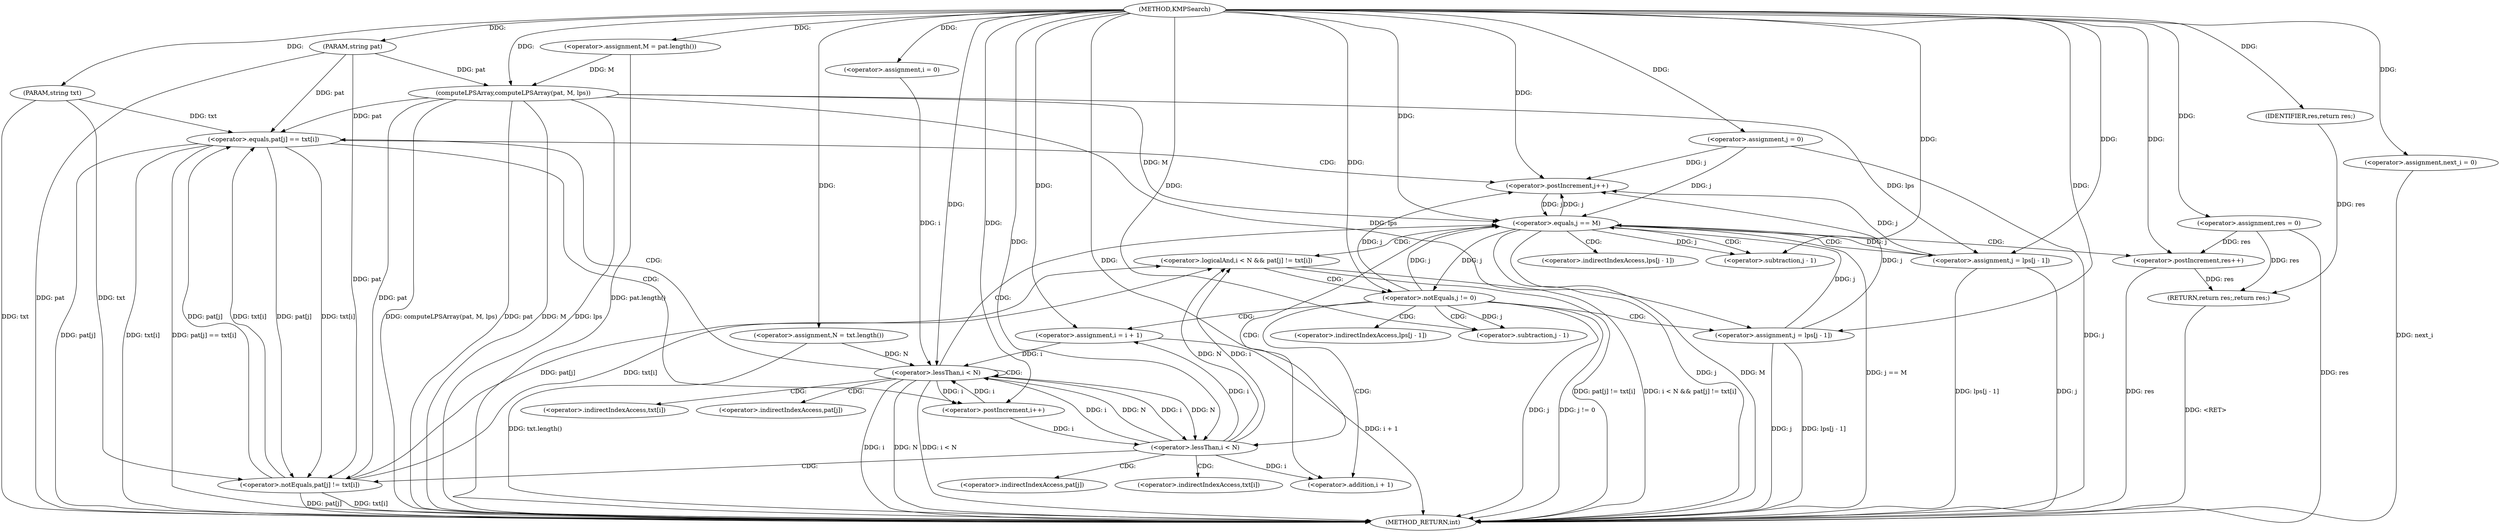 digraph "KMPSearch" {  
"1000526" [label = "(METHOD,KMPSearch)" ]
"1000624" [label = "(METHOD_RETURN,int)" ]
"1000527" [label = "(PARAM,string pat)" ]
"1000528" [label = "(PARAM,string txt)" ]
"1000531" [label = "(<operator>.assignment,M = pat.length())" ]
"1000535" [label = "(<operator>.assignment,N = txt.length())" ]
"1000540" [label = "(<operator>.assignment,j = 0)" ]
"1000543" [label = "(computeLPSArray,computeLPSArray(pat, M, lps))" ]
"1000548" [label = "(<operator>.assignment,i = 0)" ]
"1000552" [label = "(<operator>.assignment,res = 0)" ]
"1000556" [label = "(<operator>.assignment,next_i = 0)" ]
"1000622" [label = "(RETURN,return res;,return res;)" ]
"1000560" [label = "(<operator>.lessThan,i < N)" ]
"1000623" [label = "(IDENTIFIER,res,return res;)" ]
"1000565" [label = "(<operator>.equals,pat[j] == txt[i])" ]
"1000578" [label = "(<operator>.equals,j == M)" ]
"1000573" [label = "(<operator>.postIncrement,j++)" ]
"1000575" [label = "(<operator>.postIncrement,i++)" ]
"1000582" [label = "(<operator>.assignment,j = lps[j - 1])" ]
"1000589" [label = "(<operator>.postIncrement,res++)" ]
"1000593" [label = "(<operator>.logicalAnd,i < N && pat[j] != txt[i])" ]
"1000586" [label = "(<operator>.subtraction,j - 1)" ]
"1000594" [label = "(<operator>.lessThan,i < N)" ]
"1000597" [label = "(<operator>.notEquals,pat[j] != txt[i])" ]
"1000606" [label = "(<operator>.notEquals,j != 0)" ]
"1000609" [label = "(<operator>.assignment,j = lps[j - 1])" ]
"1000617" [label = "(<operator>.assignment,i = i + 1)" ]
"1000613" [label = "(<operator>.subtraction,j - 1)" ]
"1000619" [label = "(<operator>.addition,i + 1)" ]
"1000566" [label = "(<operator>.indirectIndexAccess,pat[j])" ]
"1000569" [label = "(<operator>.indirectIndexAccess,txt[i])" ]
"1000584" [label = "(<operator>.indirectIndexAccess,lps[j - 1])" ]
"1000598" [label = "(<operator>.indirectIndexAccess,pat[j])" ]
"1000601" [label = "(<operator>.indirectIndexAccess,txt[i])" ]
"1000611" [label = "(<operator>.indirectIndexAccess,lps[j - 1])" ]
  "1000527" -> "1000624"  [ label = "DDG: pat"] 
  "1000528" -> "1000624"  [ label = "DDG: txt"] 
  "1000531" -> "1000624"  [ label = "DDG: pat.length()"] 
  "1000535" -> "1000624"  [ label = "DDG: txt.length()"] 
  "1000540" -> "1000624"  [ label = "DDG: j"] 
  "1000543" -> "1000624"  [ label = "DDG: pat"] 
  "1000543" -> "1000624"  [ label = "DDG: M"] 
  "1000543" -> "1000624"  [ label = "DDG: lps"] 
  "1000543" -> "1000624"  [ label = "DDG: computeLPSArray(pat, M, lps)"] 
  "1000552" -> "1000624"  [ label = "DDG: res"] 
  "1000556" -> "1000624"  [ label = "DDG: next_i"] 
  "1000560" -> "1000624"  [ label = "DDG: i"] 
  "1000560" -> "1000624"  [ label = "DDG: N"] 
  "1000560" -> "1000624"  [ label = "DDG: i < N"] 
  "1000565" -> "1000624"  [ label = "DDG: pat[j]"] 
  "1000565" -> "1000624"  [ label = "DDG: txt[i]"] 
  "1000565" -> "1000624"  [ label = "DDG: pat[j] == txt[i]"] 
  "1000578" -> "1000624"  [ label = "DDG: j"] 
  "1000578" -> "1000624"  [ label = "DDG: M"] 
  "1000578" -> "1000624"  [ label = "DDG: j == M"] 
  "1000597" -> "1000624"  [ label = "DDG: pat[j]"] 
  "1000597" -> "1000624"  [ label = "DDG: txt[i]"] 
  "1000593" -> "1000624"  [ label = "DDG: pat[j] != txt[i]"] 
  "1000593" -> "1000624"  [ label = "DDG: i < N && pat[j] != txt[i]"] 
  "1000606" -> "1000624"  [ label = "DDG: j"] 
  "1000606" -> "1000624"  [ label = "DDG: j != 0"] 
  "1000617" -> "1000624"  [ label = "DDG: i + 1"] 
  "1000609" -> "1000624"  [ label = "DDG: j"] 
  "1000609" -> "1000624"  [ label = "DDG: lps[j - 1]"] 
  "1000582" -> "1000624"  [ label = "DDG: j"] 
  "1000582" -> "1000624"  [ label = "DDG: lps[j - 1]"] 
  "1000589" -> "1000624"  [ label = "DDG: res"] 
  "1000622" -> "1000624"  [ label = "DDG: <RET>"] 
  "1000526" -> "1000527"  [ label = "DDG: "] 
  "1000526" -> "1000528"  [ label = "DDG: "] 
  "1000526" -> "1000531"  [ label = "DDG: "] 
  "1000526" -> "1000535"  [ label = "DDG: "] 
  "1000526" -> "1000540"  [ label = "DDG: "] 
  "1000526" -> "1000548"  [ label = "DDG: "] 
  "1000526" -> "1000552"  [ label = "DDG: "] 
  "1000526" -> "1000556"  [ label = "DDG: "] 
  "1000623" -> "1000622"  [ label = "DDG: res"] 
  "1000552" -> "1000622"  [ label = "DDG: res"] 
  "1000589" -> "1000622"  [ label = "DDG: res"] 
  "1000527" -> "1000543"  [ label = "DDG: pat"] 
  "1000526" -> "1000543"  [ label = "DDG: "] 
  "1000531" -> "1000543"  [ label = "DDG: M"] 
  "1000526" -> "1000623"  [ label = "DDG: "] 
  "1000548" -> "1000560"  [ label = "DDG: i"] 
  "1000575" -> "1000560"  [ label = "DDG: i"] 
  "1000594" -> "1000560"  [ label = "DDG: i"] 
  "1000617" -> "1000560"  [ label = "DDG: i"] 
  "1000526" -> "1000560"  [ label = "DDG: "] 
  "1000535" -> "1000560"  [ label = "DDG: N"] 
  "1000594" -> "1000560"  [ label = "DDG: N"] 
  "1000543" -> "1000565"  [ label = "DDG: pat"] 
  "1000597" -> "1000565"  [ label = "DDG: pat[j]"] 
  "1000527" -> "1000565"  [ label = "DDG: pat"] 
  "1000597" -> "1000565"  [ label = "DDG: txt[i]"] 
  "1000528" -> "1000565"  [ label = "DDG: txt"] 
  "1000540" -> "1000578"  [ label = "DDG: j"] 
  "1000573" -> "1000578"  [ label = "DDG: j"] 
  "1000606" -> "1000578"  [ label = "DDG: j"] 
  "1000609" -> "1000578"  [ label = "DDG: j"] 
  "1000582" -> "1000578"  [ label = "DDG: j"] 
  "1000526" -> "1000578"  [ label = "DDG: "] 
  "1000543" -> "1000578"  [ label = "DDG: M"] 
  "1000543" -> "1000582"  [ label = "DDG: lps"] 
  "1000540" -> "1000573"  [ label = "DDG: j"] 
  "1000578" -> "1000573"  [ label = "DDG: j"] 
  "1000606" -> "1000573"  [ label = "DDG: j"] 
  "1000609" -> "1000573"  [ label = "DDG: j"] 
  "1000582" -> "1000573"  [ label = "DDG: j"] 
  "1000526" -> "1000573"  [ label = "DDG: "] 
  "1000560" -> "1000575"  [ label = "DDG: i"] 
  "1000526" -> "1000575"  [ label = "DDG: "] 
  "1000526" -> "1000582"  [ label = "DDG: "] 
  "1000552" -> "1000589"  [ label = "DDG: res"] 
  "1000526" -> "1000589"  [ label = "DDG: "] 
  "1000594" -> "1000593"  [ label = "DDG: N"] 
  "1000594" -> "1000593"  [ label = "DDG: i"] 
  "1000597" -> "1000593"  [ label = "DDG: pat[j]"] 
  "1000597" -> "1000593"  [ label = "DDG: txt[i]"] 
  "1000578" -> "1000586"  [ label = "DDG: j"] 
  "1000526" -> "1000586"  [ label = "DDG: "] 
  "1000560" -> "1000594"  [ label = "DDG: i"] 
  "1000575" -> "1000594"  [ label = "DDG: i"] 
  "1000526" -> "1000594"  [ label = "DDG: "] 
  "1000560" -> "1000594"  [ label = "DDG: N"] 
  "1000543" -> "1000597"  [ label = "DDG: pat"] 
  "1000565" -> "1000597"  [ label = "DDG: pat[j]"] 
  "1000527" -> "1000597"  [ label = "DDG: pat"] 
  "1000565" -> "1000597"  [ label = "DDG: txt[i]"] 
  "1000528" -> "1000597"  [ label = "DDG: txt"] 
  "1000543" -> "1000609"  [ label = "DDG: lps"] 
  "1000578" -> "1000606"  [ label = "DDG: j"] 
  "1000526" -> "1000606"  [ label = "DDG: "] 
  "1000526" -> "1000609"  [ label = "DDG: "] 
  "1000526" -> "1000617"  [ label = "DDG: "] 
  "1000594" -> "1000617"  [ label = "DDG: i"] 
  "1000606" -> "1000613"  [ label = "DDG: j"] 
  "1000526" -> "1000613"  [ label = "DDG: "] 
  "1000594" -> "1000619"  [ label = "DDG: i"] 
  "1000526" -> "1000619"  [ label = "DDG: "] 
  "1000560" -> "1000560"  [ label = "CDG: "] 
  "1000560" -> "1000565"  [ label = "CDG: "] 
  "1000560" -> "1000566"  [ label = "CDG: "] 
  "1000560" -> "1000578"  [ label = "CDG: "] 
  "1000560" -> "1000569"  [ label = "CDG: "] 
  "1000565" -> "1000573"  [ label = "CDG: "] 
  "1000565" -> "1000575"  [ label = "CDG: "] 
  "1000578" -> "1000584"  [ label = "CDG: "] 
  "1000578" -> "1000594"  [ label = "CDG: "] 
  "1000578" -> "1000593"  [ label = "CDG: "] 
  "1000578" -> "1000582"  [ label = "CDG: "] 
  "1000578" -> "1000586"  [ label = "CDG: "] 
  "1000578" -> "1000589"  [ label = "CDG: "] 
  "1000593" -> "1000606"  [ label = "CDG: "] 
  "1000594" -> "1000597"  [ label = "CDG: "] 
  "1000594" -> "1000598"  [ label = "CDG: "] 
  "1000594" -> "1000601"  [ label = "CDG: "] 
  "1000606" -> "1000619"  [ label = "CDG: "] 
  "1000606" -> "1000611"  [ label = "CDG: "] 
  "1000606" -> "1000609"  [ label = "CDG: "] 
  "1000606" -> "1000613"  [ label = "CDG: "] 
  "1000606" -> "1000617"  [ label = "CDG: "] 
}
